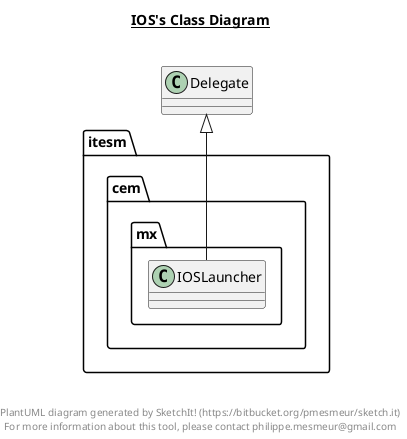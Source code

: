 @startuml

title __IOS's Class Diagram__\n

  package itesm.cem.mx {
    class IOSLauncher {
    }
  }
  

  IOSLauncher -up-|> Delegate


right footer


PlantUML diagram generated by SketchIt! (https://bitbucket.org/pmesmeur/sketch.it)
For more information about this tool, please contact philippe.mesmeur@gmail.com
endfooter

@enduml
